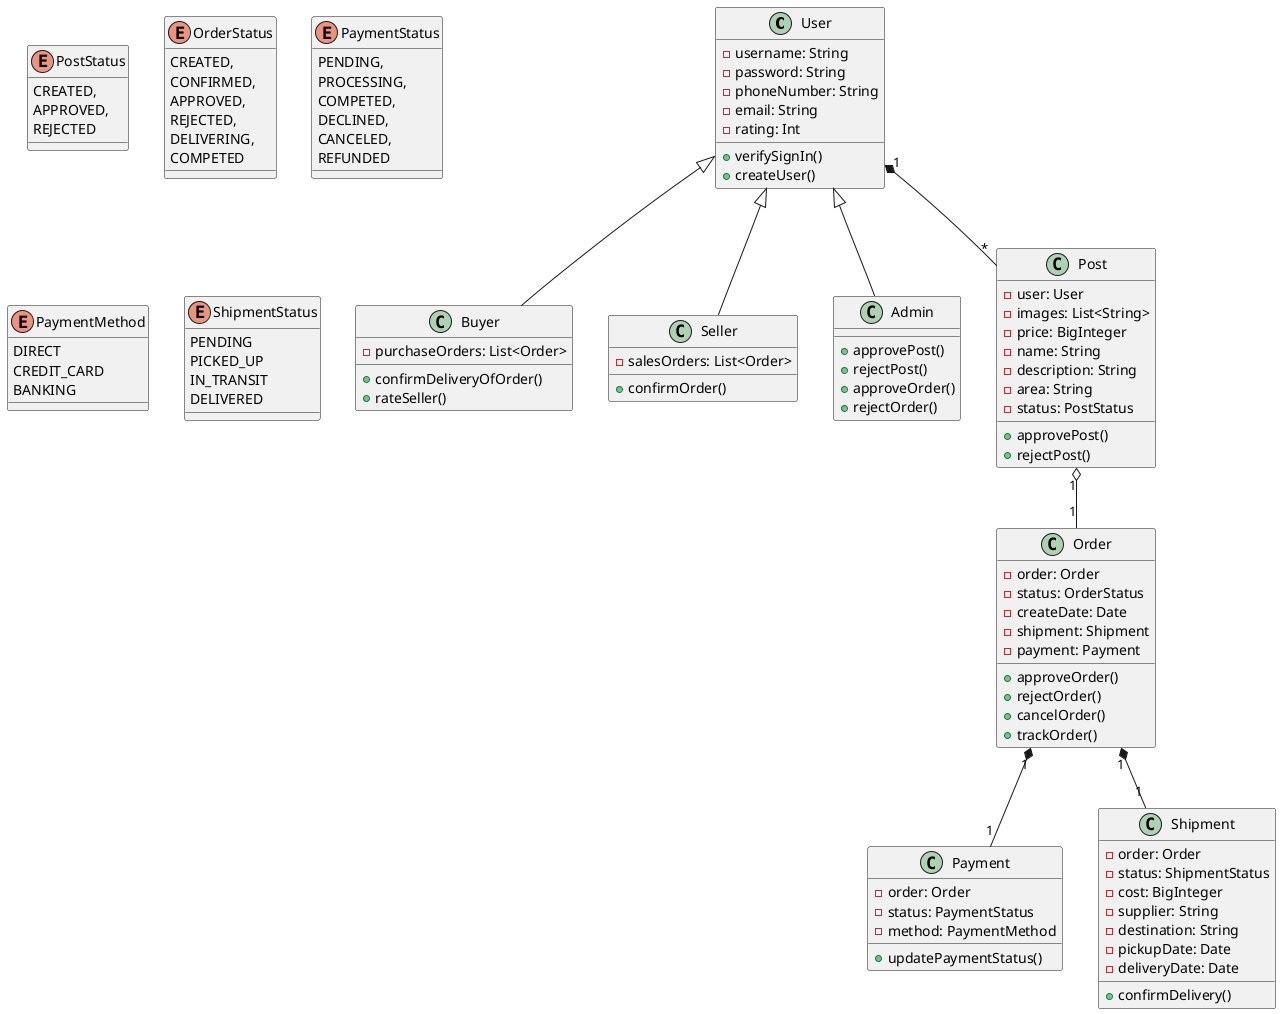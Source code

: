 @startuml
class User {
    -username: String
    -password: String
    -phoneNumber: String
    -email: String
    -rating: Int
    +verifySignIn()
    +createUser()
}

class Buyer {
    -purchaseOrders: List<Order>
    +confirmDeliveryOfOrder()
    +rateSeller()
}

class Seller {
    -salesOrders: List<Order>
    +confirmOrder()
}

class Admin {
    +approvePost()
    +rejectPost()
    +approveOrder()
    +rejectOrder()
}

class Post {
    -user: User
    -images: List<String>
    -price: BigInteger
    -name: String
    -description: String
    -area: String
    -status: PostStatus
    +approvePost()
    +rejectPost()
}

enum PostStatus {
    CREATED,
    APPROVED,
    REJECTED
}

class Order {
    -order: Order
    -status: OrderStatus
    -createDate: Date
    -shipment: Shipment
    -payment: Payment
    +approveOrder()
    +rejectOrder()
    +cancelOrder()
    +trackOrder()
}

enum OrderStatus {
    CREATED,
    CONFIRMED,
    APPROVED,
    REJECTED,
    DELIVERING,
    COMPETED
}

class Payment {
    -order: Order
    -status: PaymentStatus
    -method: PaymentMethod
    +updatePaymentStatus()
}

enum PaymentStatus {
    PENDING,
    PROCESSING,
    COMPETED,
    DECLINED,
    CANCELED,
    REFUNDED
}

enum PaymentMethod {
    DIRECT
    CREDIT_CARD
    BANKING
}

class Shipment {
    -order: Order
    -status: ShipmentStatus
    -cost: BigInteger
    -supplier: String
    -destination: String
    -pickupDate: Date
    -deliveryDate: Date
    +confirmDelivery()
}

enum ShipmentStatus {
    PENDING
    PICKED_UP
    IN_TRANSIT
    DELIVERED
}

User "1" *-- "*" Post
Post "1" o-- "1" Order
Order "1" *-- "1" Payment
Order "1" *-- "1" Shipment
User <|-- Buyer
User <|-- Seller
User <|-- Admin

@enduml